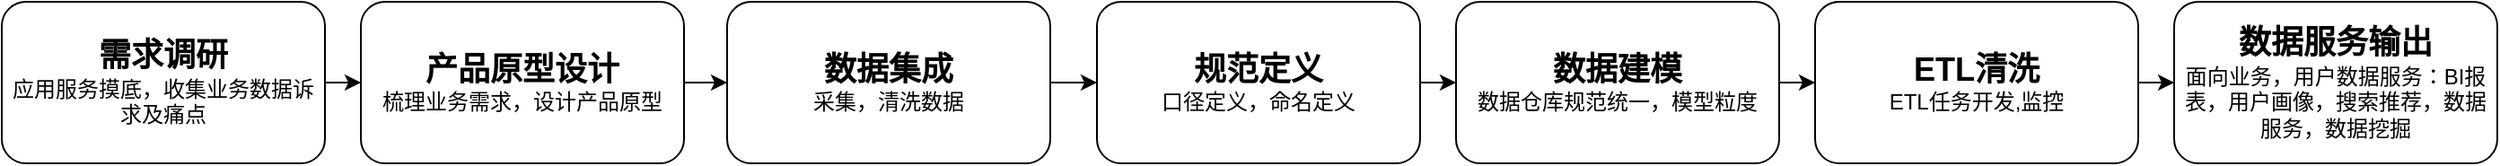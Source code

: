 <mxfile version="20.2.7" type="github">
  <diagram id="oUbPAoCH5IBfG2fkSxFH" name="第 1 页">
    <mxGraphModel dx="1422" dy="762" grid="1" gridSize="10" guides="1" tooltips="1" connect="1" arrows="1" fold="1" page="1" pageScale="1" pageWidth="827" pageHeight="1169" math="0" shadow="0">
      <root>
        <mxCell id="0" />
        <mxCell id="1" parent="0" />
        <mxCell id="1acyIQyrpRFTn8TCteC4-7" value="" style="edgeStyle=orthogonalEdgeStyle;rounded=0;orthogonalLoop=1;jettySize=auto;html=1;" edge="1" parent="1" source="1acyIQyrpRFTn8TCteC4-4" target="1acyIQyrpRFTn8TCteC4-6">
          <mxGeometry relative="1" as="geometry" />
        </mxCell>
        <mxCell id="1acyIQyrpRFTn8TCteC4-4" value="&lt;font style=&quot;&quot;&gt;&lt;span style=&quot;font-size: 18px;&quot;&gt;需求调研&lt;/span&gt;&lt;br&gt;&lt;span style=&quot;font-weight: normal;&quot;&gt;&lt;font style=&quot;font-size: 12px;&quot;&gt;应用服务摸底，收集业务数据诉求及痛点&lt;/font&gt;&lt;/span&gt;&lt;br&gt;&lt;/font&gt;" style="whiteSpace=wrap;html=1;rounded=1;fontStyle=1" vertex="1" parent="1">
          <mxGeometry x="50" y="220" width="180" height="90" as="geometry" />
        </mxCell>
        <mxCell id="1acyIQyrpRFTn8TCteC4-9" value="" style="edgeStyle=orthogonalEdgeStyle;rounded=0;orthogonalLoop=1;jettySize=auto;html=1;" edge="1" parent="1" source="1acyIQyrpRFTn8TCteC4-6" target="1acyIQyrpRFTn8TCteC4-8">
          <mxGeometry relative="1" as="geometry" />
        </mxCell>
        <mxCell id="1acyIQyrpRFTn8TCteC4-6" value="&lt;font style=&quot;font-size: 18px;&quot;&gt;产品原型设计&lt;/font&gt;&lt;br&gt;&lt;span style=&quot;font-weight: normal;&quot;&gt;梳理业务需求，设计产品原型&lt;/span&gt;" style="whiteSpace=wrap;html=1;rounded=1;fontStyle=1" vertex="1" parent="1">
          <mxGeometry x="250" y="220" width="180" height="90" as="geometry" />
        </mxCell>
        <mxCell id="1acyIQyrpRFTn8TCteC4-11" value="" style="edgeStyle=orthogonalEdgeStyle;rounded=0;orthogonalLoop=1;jettySize=auto;html=1;" edge="1" parent="1" source="1acyIQyrpRFTn8TCteC4-8" target="1acyIQyrpRFTn8TCteC4-10">
          <mxGeometry relative="1" as="geometry" />
        </mxCell>
        <mxCell id="1acyIQyrpRFTn8TCteC4-8" value="&lt;font style=&quot;font-size: 18px;&quot;&gt;数据集成&lt;/font&gt;&lt;br&gt;&lt;span style=&quot;font-weight: normal;&quot;&gt;采集，清洗数据&lt;/span&gt;" style="whiteSpace=wrap;html=1;rounded=1;fontStyle=1" vertex="1" parent="1">
          <mxGeometry x="454" y="220" width="180" height="90" as="geometry" />
        </mxCell>
        <mxCell id="1acyIQyrpRFTn8TCteC4-13" value="" style="edgeStyle=orthogonalEdgeStyle;rounded=0;orthogonalLoop=1;jettySize=auto;html=1;" edge="1" parent="1" source="1acyIQyrpRFTn8TCteC4-10" target="1acyIQyrpRFTn8TCteC4-12">
          <mxGeometry relative="1" as="geometry" />
        </mxCell>
        <mxCell id="1acyIQyrpRFTn8TCteC4-10" value="&lt;font style=&quot;font-size: 18px;&quot;&gt;规范定义&lt;/font&gt;&lt;br&gt;&lt;span style=&quot;font-weight: normal;&quot;&gt;口径定义，命名定义&lt;/span&gt;" style="whiteSpace=wrap;html=1;rounded=1;fontStyle=1" vertex="1" parent="1">
          <mxGeometry x="660" y="220" width="180" height="90" as="geometry" />
        </mxCell>
        <mxCell id="1acyIQyrpRFTn8TCteC4-15" value="" style="edgeStyle=orthogonalEdgeStyle;rounded=0;orthogonalLoop=1;jettySize=auto;html=1;" edge="1" parent="1" source="1acyIQyrpRFTn8TCteC4-12" target="1acyIQyrpRFTn8TCteC4-14">
          <mxGeometry relative="1" as="geometry" />
        </mxCell>
        <mxCell id="1acyIQyrpRFTn8TCteC4-12" value="&lt;font style=&quot;font-size: 18px;&quot;&gt;数据建模&lt;/font&gt;&lt;br&gt;&lt;span style=&quot;font-weight: normal;&quot;&gt;数据仓库规范统一，模型粒度&lt;/span&gt;" style="whiteSpace=wrap;html=1;rounded=1;fontStyle=1" vertex="1" parent="1">
          <mxGeometry x="860" y="220" width="180" height="90" as="geometry" />
        </mxCell>
        <mxCell id="1acyIQyrpRFTn8TCteC4-17" value="" style="edgeStyle=orthogonalEdgeStyle;rounded=0;orthogonalLoop=1;jettySize=auto;html=1;" edge="1" parent="1" source="1acyIQyrpRFTn8TCteC4-14" target="1acyIQyrpRFTn8TCteC4-16">
          <mxGeometry relative="1" as="geometry" />
        </mxCell>
        <mxCell id="1acyIQyrpRFTn8TCteC4-14" value="&lt;font style=&quot;font-size: 18px;&quot;&gt;ETL清洗&lt;/font&gt;&lt;br&gt;&lt;span style=&quot;font-weight: normal;&quot;&gt;ETL任务开发,监控&lt;/span&gt;" style="whiteSpace=wrap;html=1;rounded=1;fontStyle=1" vertex="1" parent="1">
          <mxGeometry x="1060" y="220" width="180" height="90" as="geometry" />
        </mxCell>
        <mxCell id="1acyIQyrpRFTn8TCteC4-16" value="&lt;font style=&quot;font-size: 18px;&quot;&gt;数据服务输出&lt;/font&gt;&lt;br&gt;&lt;span style=&quot;font-weight: normal;&quot;&gt;面向业务，用户数据服务：BI报表，用户画像，搜索推荐，数据服务，数据挖掘&lt;/span&gt;" style="whiteSpace=wrap;html=1;rounded=1;fontStyle=1" vertex="1" parent="1">
          <mxGeometry x="1260" y="220" width="180" height="90" as="geometry" />
        </mxCell>
      </root>
    </mxGraphModel>
  </diagram>
</mxfile>
